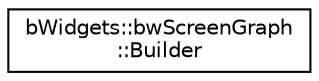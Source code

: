digraph "Graphical Class Hierarchy"
{
 // LATEX_PDF_SIZE
  edge [fontname="Helvetica",fontsize="10",labelfontname="Helvetica",labelfontsize="10"];
  node [fontname="Helvetica",fontsize="10",shape=record];
  rankdir="LR";
  Node0 [label="bWidgets::bwScreenGraph\l::Builder",height=0.2,width=0.4,color="black", fillcolor="white", style="filled",URL="$classbWidgets_1_1bwScreenGraph_1_1Builder.html",tooltip="Helper class to construct screen-graphs."];
}
